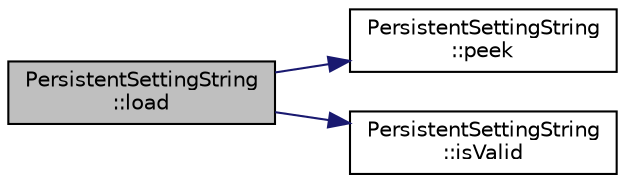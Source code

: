digraph "PersistentSettingString::load"
{
  edge [fontname="Helvetica",fontsize="10",labelfontname="Helvetica",labelfontsize="10"];
  node [fontname="Helvetica",fontsize="10",shape=record];
  rankdir="LR";
  Node12 [label="PersistentSettingString\l::load",height=0.2,width=0.4,color="black", fillcolor="grey75", style="filled", fontcolor="black"];
  Node12 -> Node13 [color="midnightblue",fontsize="10",style="solid",fontname="Helvetica"];
  Node13 [label="PersistentSettingString\l::peek",height=0.2,width=0.4,color="black", fillcolor="white", style="filled",URL="$classPersistentSettingString.html#abf5ba6f0fd6d307f8ed43307feb640db",tooltip="peek at what is in EEPROM for this setting (may not be a valid value) "];
  Node12 -> Node14 [color="midnightblue",fontsize="10",style="solid",fontname="Helvetica"];
  Node14 [label="PersistentSettingString\l::isValid",height=0.2,width=0.4,color="black", fillcolor="white", style="filled",URL="$classPersistentSettingString.html#a5be3b7bdb1905114ba38bb841e76e66d",tooltip="Validation. "];
}
